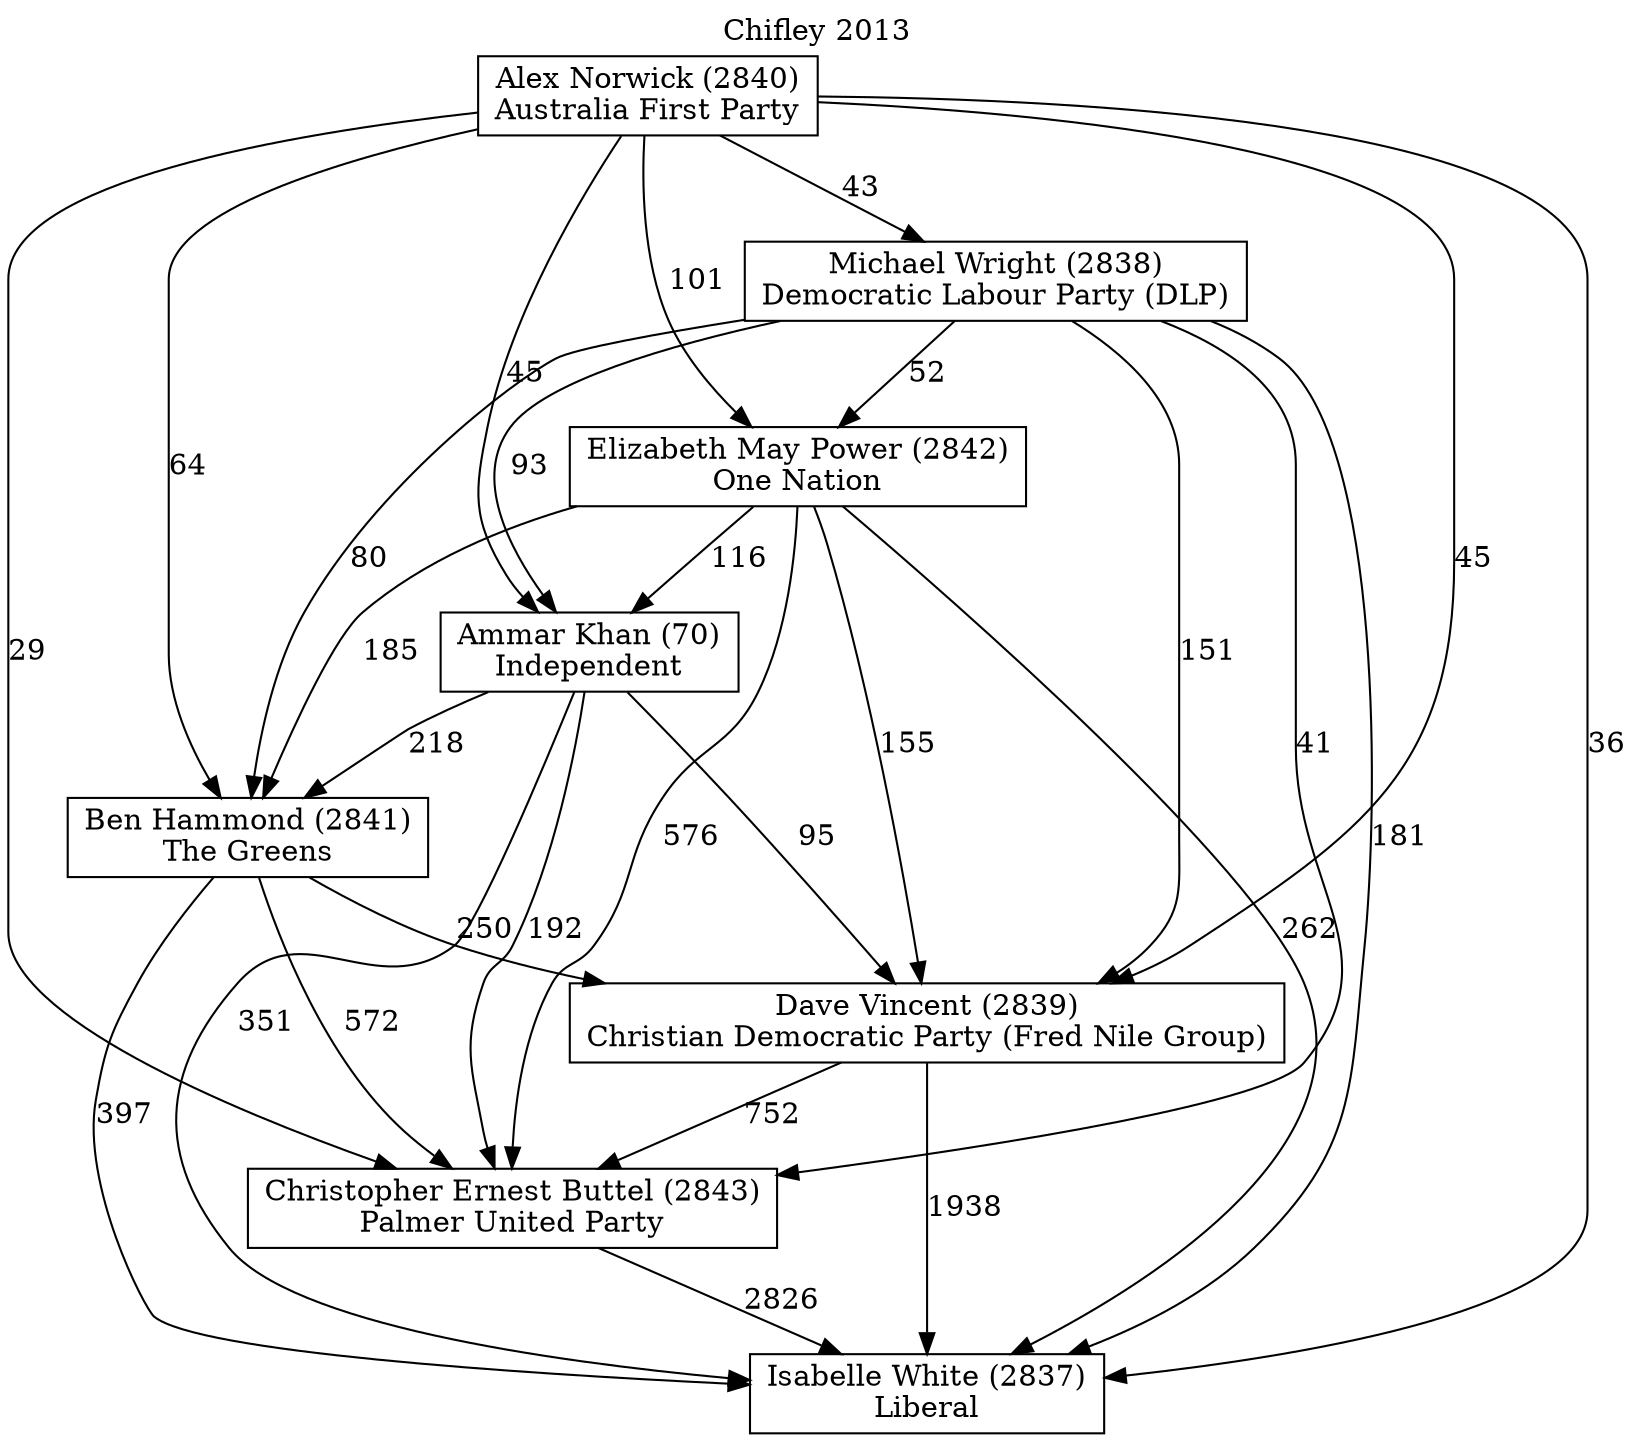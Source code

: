 // House preference flow
digraph "Isabelle White (2837)_Chifley_2013" {
	graph [label="Chifley 2013" labelloc=t mclimit=10]
	node [shape=box]
	"Isabelle White (2837)" [label="Isabelle White (2837)
Liberal"]
	"Christopher Ernest Buttel (2843)" [label="Christopher Ernest Buttel (2843)
Palmer United Party"]
	"Dave Vincent (2839)" [label="Dave Vincent (2839)
Christian Democratic Party (Fred Nile Group)"]
	"Ben Hammond (2841)" [label="Ben Hammond (2841)
The Greens"]
	"Ammar Khan (70)" [label="Ammar Khan (70)
Independent"]
	"Elizabeth May Power (2842)" [label="Elizabeth May Power (2842)
One Nation"]
	"Michael Wright (2838)" [label="Michael Wright (2838)
Democratic Labour Party (DLP)"]
	"Alex Norwick (2840)" [label="Alex Norwick (2840)
Australia First Party"]
	"Christopher Ernest Buttel (2843)" -> "Isabelle White (2837)" [label=2826]
	"Dave Vincent (2839)" -> "Christopher Ernest Buttel (2843)" [label=752]
	"Ben Hammond (2841)" -> "Dave Vincent (2839)" [label=250]
	"Ammar Khan (70)" -> "Ben Hammond (2841)" [label=218]
	"Elizabeth May Power (2842)" -> "Ammar Khan (70)" [label=116]
	"Michael Wright (2838)" -> "Elizabeth May Power (2842)" [label=52]
	"Alex Norwick (2840)" -> "Michael Wright (2838)" [label=43]
	"Dave Vincent (2839)" -> "Isabelle White (2837)" [label=1938]
	"Ben Hammond (2841)" -> "Isabelle White (2837)" [label=397]
	"Ammar Khan (70)" -> "Isabelle White (2837)" [label=351]
	"Elizabeth May Power (2842)" -> "Isabelle White (2837)" [label=262]
	"Michael Wright (2838)" -> "Isabelle White (2837)" [label=181]
	"Alex Norwick (2840)" -> "Isabelle White (2837)" [label=36]
	"Alex Norwick (2840)" -> "Elizabeth May Power (2842)" [label=101]
	"Michael Wright (2838)" -> "Ammar Khan (70)" [label=93]
	"Alex Norwick (2840)" -> "Ammar Khan (70)" [label=45]
	"Elizabeth May Power (2842)" -> "Ben Hammond (2841)" [label=185]
	"Michael Wright (2838)" -> "Ben Hammond (2841)" [label=80]
	"Alex Norwick (2840)" -> "Ben Hammond (2841)" [label=64]
	"Ammar Khan (70)" -> "Dave Vincent (2839)" [label=95]
	"Elizabeth May Power (2842)" -> "Dave Vincent (2839)" [label=155]
	"Michael Wright (2838)" -> "Dave Vincent (2839)" [label=151]
	"Alex Norwick (2840)" -> "Dave Vincent (2839)" [label=45]
	"Ben Hammond (2841)" -> "Christopher Ernest Buttel (2843)" [label=572]
	"Ammar Khan (70)" -> "Christopher Ernest Buttel (2843)" [label=192]
	"Elizabeth May Power (2842)" -> "Christopher Ernest Buttel (2843)" [label=576]
	"Michael Wright (2838)" -> "Christopher Ernest Buttel (2843)" [label=41]
	"Alex Norwick (2840)" -> "Christopher Ernest Buttel (2843)" [label=29]
}
